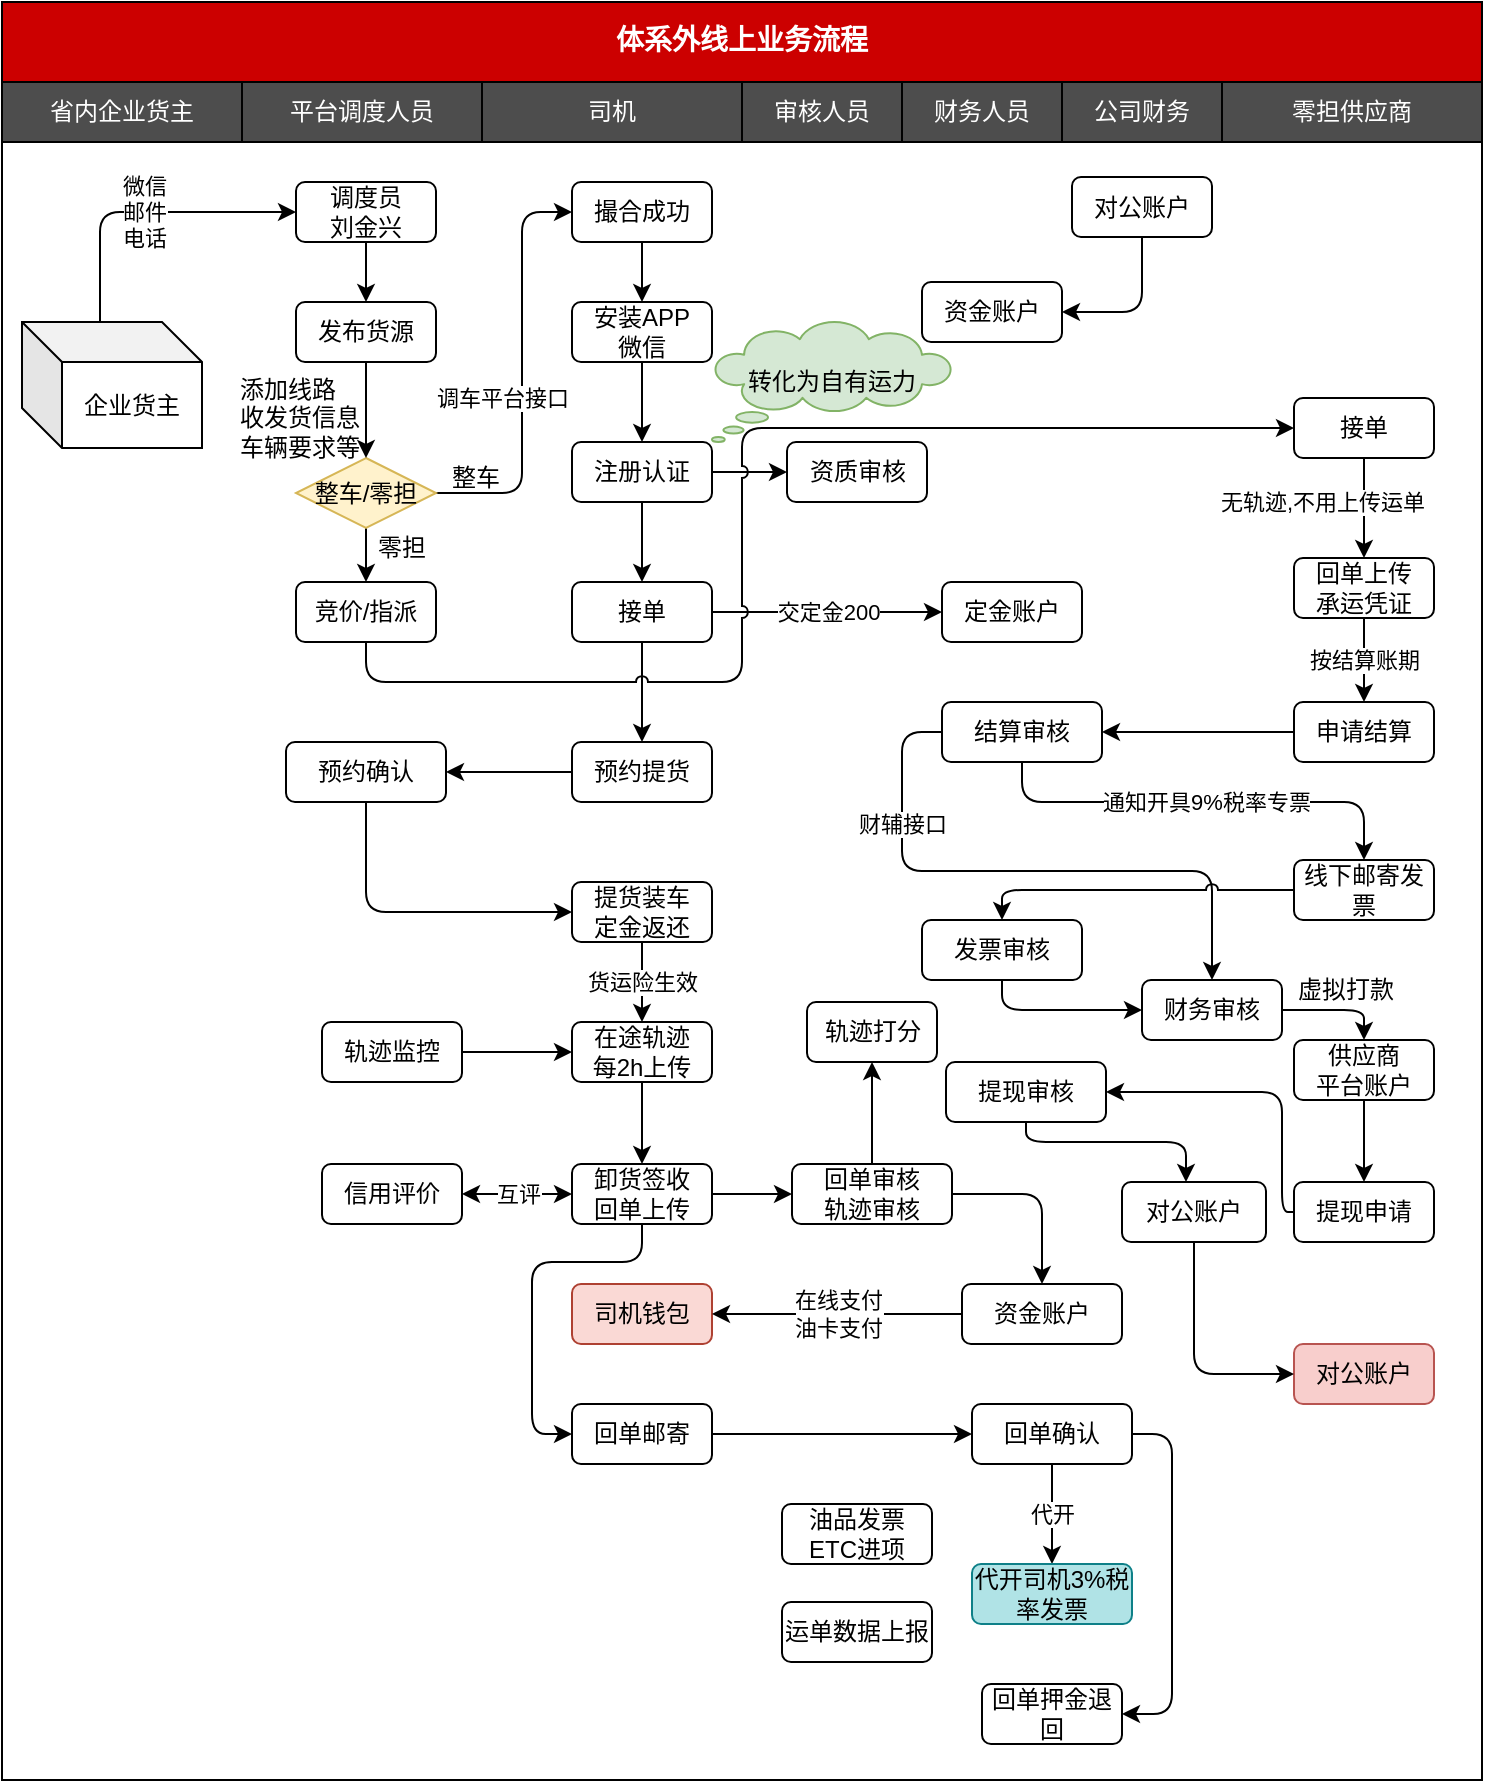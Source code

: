 <mxfile version="12.4.7" type="github">
  <diagram id="GqhF5LSO889hNfZmh-d_" name="第 1 页">
    <mxGraphModel dx="854" dy="478" grid="1" gridSize="10" guides="1" tooltips="1" connect="1" arrows="1" fold="1" page="1" pageScale="1" pageWidth="827" pageHeight="1169" math="0" shadow="0">
      <root>
        <mxCell id="0"/>
        <mxCell id="1" parent="0"/>
        <mxCell id="aDIp891v4BjhqhOBZq3--1" value="" style="rounded=0;whiteSpace=wrap;html=1;fontFamily=Courier New;fillColor=none;" parent="1" vertex="1">
          <mxGeometry x="80" y="90" width="740" height="849" as="geometry"/>
        </mxCell>
        <mxCell id="aDIp891v4BjhqhOBZq3--2" value="平台调度人员" style="rounded=0;whiteSpace=wrap;html=1;fillColor=#4D4D4D;fontColor=#FFFFFF;" parent="1" vertex="1">
          <mxGeometry x="200" y="90" width="120" height="30" as="geometry"/>
        </mxCell>
        <mxCell id="aDIp891v4BjhqhOBZq3--3" value="&lt;span style=&quot;white-space: normal&quot;&gt;司机&lt;/span&gt;" style="rounded=0;whiteSpace=wrap;html=1;fillColor=#4D4D4D;fontColor=#FFFFFF;" parent="1" vertex="1">
          <mxGeometry x="320" y="90" width="130" height="30" as="geometry"/>
        </mxCell>
        <mxCell id="aDIp891v4BjhqhOBZq3--4" value="审核人员" style="rounded=0;whiteSpace=wrap;html=1;fillColor=#4D4D4D;fontColor=#FFFFFF;" parent="1" vertex="1">
          <mxGeometry x="450" y="90" width="80" height="30" as="geometry"/>
        </mxCell>
        <mxCell id="aDIp891v4BjhqhOBZq3--5" value="体系外线上业务流程" style="rounded=0;whiteSpace=wrap;html=1;fillColor=#CC0000;fontColor=#FFFFFF;fontSize=14;fontStyle=1;fontFamily=Courier New;" parent="1" vertex="1">
          <mxGeometry x="80" y="50" width="740" height="40" as="geometry"/>
        </mxCell>
        <mxCell id="RPxg59pZoOXV4Jbev6hW-3" value="微信&lt;br&gt;邮件&lt;br&gt;电话" style="edgeStyle=orthogonalEdgeStyle;rounded=1;jumpStyle=arc;orthogonalLoop=1;jettySize=auto;html=1;entryX=0;entryY=0.5;entryDx=0;entryDy=0;startArrow=none;startFill=0;endArrow=classic;endFill=1;" parent="1" target="aDIp891v4BjhqhOBZq3--11" edge="1">
          <mxGeometry relative="1" as="geometry">
            <mxPoint x="129" y="210" as="sourcePoint"/>
            <Array as="points">
              <mxPoint x="129" y="155"/>
            </Array>
          </mxGeometry>
        </mxCell>
        <mxCell id="aDIp891v4BjhqhOBZq3--7" value="省内企业货主" style="rounded=0;whiteSpace=wrap;html=1;fillColor=#4D4D4D;fontColor=#FFFFFF;" parent="1" vertex="1">
          <mxGeometry x="80" y="90" width="120" height="30" as="geometry"/>
        </mxCell>
        <mxCell id="aDIp891v4BjhqhOBZq3--59" style="edgeStyle=orthogonalEdgeStyle;rounded=0;orthogonalLoop=1;jettySize=auto;html=1;entryX=0.5;entryY=0;entryDx=0;entryDy=0;" parent="1" source="aDIp891v4BjhqhOBZq3--11" target="aDIp891v4BjhqhOBZq3--58" edge="1">
          <mxGeometry relative="1" as="geometry"/>
        </mxCell>
        <mxCell id="aDIp891v4BjhqhOBZq3--11" value="调度员&lt;br&gt;刘金兴" style="rounded=1;whiteSpace=wrap;html=1;" parent="1" vertex="1">
          <mxGeometry x="227" y="140" width="70" height="30" as="geometry"/>
        </mxCell>
        <mxCell id="aDIp891v4BjhqhOBZq3--12" value="零担供应商" style="rounded=0;whiteSpace=wrap;html=1;fillColor=#4D4D4D;fontColor=#FFFFFF;" parent="1" vertex="1">
          <mxGeometry x="690" y="90" width="130" height="30" as="geometry"/>
        </mxCell>
        <mxCell id="aDIp891v4BjhqhOBZq3--14" value="按结算账期" style="edgeStyle=orthogonalEdgeStyle;rounded=1;comic=0;jumpStyle=gap;jumpSize=6;orthogonalLoop=1;jettySize=auto;html=1;shadow=0;exitX=0.5;exitY=1;exitDx=0;exitDy=0;" parent="1" source="aDIp891v4BjhqhOBZq3--98" target="aDIp891v4BjhqhOBZq3--19" edge="1">
          <mxGeometry relative="1" as="geometry">
            <mxPoint x="761" y="340" as="sourcePoint"/>
          </mxGeometry>
        </mxCell>
        <mxCell id="aDIp891v4BjhqhOBZq3--136" style="edgeStyle=orthogonalEdgeStyle;rounded=1;jumpStyle=arc;orthogonalLoop=1;jettySize=auto;html=1;entryX=1;entryY=0.5;entryDx=0;entryDy=0;exitX=0;exitY=0.5;exitDx=0;exitDy=0;" parent="1" source="aDIp891v4BjhqhOBZq3--19" target="aDIp891v4BjhqhOBZq3--25" edge="1">
          <mxGeometry relative="1" as="geometry">
            <mxPoint x="710" y="425" as="sourcePoint"/>
          </mxGeometry>
        </mxCell>
        <mxCell id="aDIp891v4BjhqhOBZq3--145" value="通知开具9%税率专票" style="edgeStyle=orthogonalEdgeStyle;rounded=1;jumpStyle=arc;orthogonalLoop=1;jettySize=auto;html=1;exitX=0.5;exitY=1;exitDx=0;exitDy=0;" parent="1" source="aDIp891v4BjhqhOBZq3--25" target="aDIp891v4BjhqhOBZq3--140" edge="1">
          <mxGeometry x="0.014" relative="1" as="geometry">
            <Array as="points">
              <mxPoint x="590" y="450"/>
              <mxPoint x="761" y="450"/>
            </Array>
            <mxPoint as="offset"/>
          </mxGeometry>
        </mxCell>
        <mxCell id="aDIp891v4BjhqhOBZq3--19" value="申请结算" style="rounded=1;whiteSpace=wrap;html=1;" parent="1" vertex="1">
          <mxGeometry x="726" y="400" width="70" height="30" as="geometry"/>
        </mxCell>
        <mxCell id="Va3li716RutP_-qDnmS4-33" value="财辅接口" style="edgeStyle=orthogonalEdgeStyle;rounded=1;jumpStyle=arc;orthogonalLoop=1;jettySize=auto;html=1;entryX=0.5;entryY=0;entryDx=0;entryDy=0;exitX=0;exitY=0.5;exitDx=0;exitDy=0;" edge="1" parent="1" source="aDIp891v4BjhqhOBZq3--25" target="aDIp891v4BjhqhOBZq3--148">
          <mxGeometry x="-0.558" relative="1" as="geometry">
            <mxPoint as="offset"/>
          </mxGeometry>
        </mxCell>
        <mxCell id="aDIp891v4BjhqhOBZq3--25" value="结算审核" style="rounded=1;whiteSpace=wrap;html=1;" parent="1" vertex="1">
          <mxGeometry x="550" y="400" width="80" height="30" as="geometry"/>
        </mxCell>
        <mxCell id="aDIp891v4BjhqhOBZq3--69" style="edgeStyle=orthogonalEdgeStyle;rounded=1;orthogonalLoop=1;jettySize=auto;html=1;entryX=0.5;entryY=0;entryDx=0;entryDy=0;" parent="1" source="aDIp891v4BjhqhOBZq3--30" target="aDIp891v4BjhqhOBZq3--68" edge="1">
          <mxGeometry relative="1" as="geometry"/>
        </mxCell>
        <mxCell id="aDIp891v4BjhqhOBZq3--30" value="撮合成功" style="rounded=1;whiteSpace=wrap;html=1;" parent="1" vertex="1">
          <mxGeometry x="365" y="140" width="70" height="30" as="geometry"/>
        </mxCell>
        <mxCell id="aDIp891v4BjhqhOBZq3--104" style="edgeStyle=orthogonalEdgeStyle;rounded=1;orthogonalLoop=1;jettySize=auto;html=1;" parent="1" source="aDIp891v4BjhqhOBZq3--32" target="aDIp891v4BjhqhOBZq3--74" edge="1">
          <mxGeometry relative="1" as="geometry"/>
        </mxCell>
        <mxCell id="aDIp891v4BjhqhOBZq3--111" style="edgeStyle=orthogonalEdgeStyle;rounded=1;jumpStyle=arc;orthogonalLoop=1;jettySize=auto;html=1;entryX=0;entryY=0.5;entryDx=0;entryDy=0;" parent="1" source="aDIp891v4BjhqhOBZq3--32" target="aDIp891v4BjhqhOBZq3--72" edge="1">
          <mxGeometry relative="1" as="geometry"/>
        </mxCell>
        <mxCell id="aDIp891v4BjhqhOBZq3--32" value="注册认证" style="rounded=1;whiteSpace=wrap;html=1;" parent="1" vertex="1">
          <mxGeometry x="365" y="270" width="70" height="30" as="geometry"/>
        </mxCell>
        <mxCell id="aDIp891v4BjhqhOBZq3--70" style="edgeStyle=orthogonalEdgeStyle;rounded=1;orthogonalLoop=1;jettySize=auto;html=1;entryX=0;entryY=0.5;entryDx=0;entryDy=0;" parent="1" source="aDIp891v4BjhqhOBZq3--35" target="aDIp891v4BjhqhOBZq3--44" edge="1">
          <mxGeometry relative="1" as="geometry"/>
        </mxCell>
        <mxCell id="aDIp891v4BjhqhOBZq3--153" style="edgeStyle=orthogonalEdgeStyle;rounded=1;jumpStyle=arc;orthogonalLoop=1;jettySize=auto;html=1;entryX=0;entryY=0.5;entryDx=0;entryDy=0;startArrow=none;startFill=0;" parent="1" source="aDIp891v4BjhqhOBZq3--35" target="aDIp891v4BjhqhOBZq3--47" edge="1">
          <mxGeometry relative="1" as="geometry">
            <Array as="points">
              <mxPoint x="400" y="680"/>
              <mxPoint x="345" y="680"/>
              <mxPoint x="345" y="766"/>
            </Array>
          </mxGeometry>
        </mxCell>
        <mxCell id="aDIp891v4BjhqhOBZq3--35" value="卸货签收&lt;br&gt;回单上传" style="rounded=1;whiteSpace=wrap;html=1;" parent="1" vertex="1">
          <mxGeometry x="365" y="631" width="70" height="30" as="geometry"/>
        </mxCell>
        <mxCell id="Va3li716RutP_-qDnmS4-40" style="edgeStyle=orthogonalEdgeStyle;rounded=1;jumpStyle=arc;orthogonalLoop=1;jettySize=auto;html=1;entryX=0.5;entryY=0;entryDx=0;entryDy=0;" edge="1" parent="1" source="aDIp891v4BjhqhOBZq3--36" target="RPxg59pZoOXV4Jbev6hW-12">
          <mxGeometry relative="1" as="geometry"/>
        </mxCell>
        <mxCell id="aDIp891v4BjhqhOBZq3--36" value="供应商&lt;br&gt;平台账户" style="rounded=1;whiteSpace=wrap;html=1;" parent="1" vertex="1">
          <mxGeometry x="726" y="569" width="70" height="30" as="geometry"/>
        </mxCell>
        <mxCell id="RPxg59pZoOXV4Jbev6hW-14" style="edgeStyle=orthogonalEdgeStyle;rounded=1;jumpStyle=arc;orthogonalLoop=1;jettySize=auto;html=1;entryX=1;entryY=0.5;entryDx=0;entryDy=0;startArrow=none;startFill=0;endArrow=classic;endFill=1;exitX=0;exitY=0.5;exitDx=0;exitDy=0;" parent="1" source="RPxg59pZoOXV4Jbev6hW-12" target="RPxg59pZoOXV4Jbev6hW-15" edge="1">
          <mxGeometry relative="1" as="geometry">
            <Array as="points">
              <mxPoint x="720" y="655"/>
              <mxPoint x="720" y="595"/>
            </Array>
          </mxGeometry>
        </mxCell>
        <mxCell id="RPxg59pZoOXV4Jbev6hW-12" value="提现申请" style="rounded=1;whiteSpace=wrap;html=1;" parent="1" vertex="1">
          <mxGeometry x="726" y="640" width="70" height="30" as="geometry"/>
        </mxCell>
        <mxCell id="RPxg59pZoOXV4Jbev6hW-17" value="对公账户" style="rounded=1;whiteSpace=wrap;html=1;fillColor=#f8cecc;strokeColor=#b85450;" parent="1" vertex="1">
          <mxGeometry x="726" y="721" width="70" height="30" as="geometry"/>
        </mxCell>
        <mxCell id="Va3li716RutP_-qDnmS4-36" style="edgeStyle=orthogonalEdgeStyle;rounded=1;jumpStyle=arc;orthogonalLoop=1;jettySize=auto;html=1;entryX=0;entryY=0.5;entryDx=0;entryDy=0;exitX=0.5;exitY=1;exitDx=0;exitDy=0;" edge="1" parent="1" source="aDIp891v4BjhqhOBZq3--37" target="aDIp891v4BjhqhOBZq3--148">
          <mxGeometry relative="1" as="geometry">
            <Array as="points">
              <mxPoint x="580" y="554"/>
            </Array>
          </mxGeometry>
        </mxCell>
        <mxCell id="aDIp891v4BjhqhOBZq3--37" value="发票审核" style="rounded=1;whiteSpace=wrap;html=1;" parent="1" vertex="1">
          <mxGeometry x="540" y="509" width="80" height="30" as="geometry"/>
        </mxCell>
        <mxCell id="aDIp891v4BjhqhOBZq3--61" value="调车平台接口" style="edgeStyle=orthogonalEdgeStyle;rounded=1;orthogonalLoop=1;jettySize=auto;html=1;entryX=0;entryY=0.5;entryDx=0;entryDy=0;exitX=1;exitY=0.5;exitDx=0;exitDy=0;" parent="1" source="aDIp891v4BjhqhOBZq3--38" target="aDIp891v4BjhqhOBZq3--30" edge="1">
          <mxGeometry x="-0.134" y="10" relative="1" as="geometry">
            <mxPoint x="365" y="153" as="targetPoint"/>
            <Array as="points">
              <mxPoint x="340" y="296"/>
              <mxPoint x="340" y="155"/>
            </Array>
            <mxPoint as="offset"/>
          </mxGeometry>
        </mxCell>
        <mxCell id="aDIp891v4BjhqhOBZq3--121" style="edgeStyle=orthogonalEdgeStyle;rounded=1;jumpStyle=arc;orthogonalLoop=1;jettySize=auto;html=1;entryX=0.5;entryY=0;entryDx=0;entryDy=0;" parent="1" source="aDIp891v4BjhqhOBZq3--38" target="aDIp891v4BjhqhOBZq3--120" edge="1">
          <mxGeometry relative="1" as="geometry"/>
        </mxCell>
        <mxCell id="aDIp891v4BjhqhOBZq3--38" value="整车/零担" style="rhombus;whiteSpace=wrap;html=1;strokeColor=#d6b656;fillColor=#fff2cc;" parent="1" vertex="1">
          <mxGeometry x="227" y="278" width="70" height="35" as="geometry"/>
        </mxCell>
        <mxCell id="aDIp891v4BjhqhOBZq3--115" style="edgeStyle=orthogonalEdgeStyle;rounded=1;jumpStyle=arc;orthogonalLoop=1;jettySize=auto;html=1;entryX=0.5;entryY=0;entryDx=0;entryDy=0;" parent="1" source="aDIp891v4BjhqhOBZq3--44" target="aDIp891v4BjhqhOBZq3--88" edge="1">
          <mxGeometry relative="1" as="geometry"/>
        </mxCell>
        <mxCell id="Va3li716RutP_-qDnmS4-42" value="" style="edgeStyle=orthogonalEdgeStyle;rounded=1;jumpStyle=arc;orthogonalLoop=1;jettySize=auto;html=1;" edge="1" parent="1" source="aDIp891v4BjhqhOBZq3--44" target="Va3li716RutP_-qDnmS4-41">
          <mxGeometry relative="1" as="geometry"/>
        </mxCell>
        <mxCell id="aDIp891v4BjhqhOBZq3--44" value="回单审核&lt;br&gt;轨迹审核" style="rounded=1;whiteSpace=wrap;html=1;" parent="1" vertex="1">
          <mxGeometry x="475" y="631" width="80" height="30" as="geometry"/>
        </mxCell>
        <mxCell id="Va3li716RutP_-qDnmS4-41" value="轨迹打分" style="rounded=1;whiteSpace=wrap;html=1;" vertex="1" parent="1">
          <mxGeometry x="482.5" y="550" width="65" height="30" as="geometry"/>
        </mxCell>
        <mxCell id="aDIp891v4BjhqhOBZq3--45" value="司机钱包" style="rounded=1;whiteSpace=wrap;html=1;fillColor=#fad9d5;strokeColor=#ae4132;" parent="1" vertex="1">
          <mxGeometry x="365" y="691" width="70" height="30" as="geometry"/>
        </mxCell>
        <mxCell id="aDIp891v4BjhqhOBZq3--92" style="edgeStyle=orthogonalEdgeStyle;rounded=1;orthogonalLoop=1;jettySize=auto;html=1;entryX=0;entryY=0.5;entryDx=0;entryDy=0;" parent="1" source="aDIp891v4BjhqhOBZq3--47" target="aDIp891v4BjhqhOBZq3--53" edge="1">
          <mxGeometry relative="1" as="geometry"/>
        </mxCell>
        <mxCell id="aDIp891v4BjhqhOBZq3--47" value="回单邮寄" style="rounded=1;whiteSpace=wrap;html=1;" parent="1" vertex="1">
          <mxGeometry x="365" y="751" width="70" height="30" as="geometry"/>
        </mxCell>
        <mxCell id="aDIp891v4BjhqhOBZq3--52" value="代开" style="edgeStyle=orthogonalEdgeStyle;rounded=1;comic=0;jumpStyle=gap;jumpSize=6;orthogonalLoop=1;jettySize=auto;html=1;shadow=0;startArrow=none;startFill=0;strokeColor=#000000;" parent="1" source="aDIp891v4BjhqhOBZq3--53" target="aDIp891v4BjhqhOBZq3--54" edge="1">
          <mxGeometry relative="1" as="geometry"/>
        </mxCell>
        <mxCell id="aDIp891v4BjhqhOBZq3--94" style="edgeStyle=orthogonalEdgeStyle;rounded=1;orthogonalLoop=1;jettySize=auto;html=1;entryX=1;entryY=0.5;entryDx=0;entryDy=0;" parent="1" source="aDIp891v4BjhqhOBZq3--53" target="aDIp891v4BjhqhOBZq3--93" edge="1">
          <mxGeometry relative="1" as="geometry">
            <Array as="points">
              <mxPoint x="665" y="766"/>
              <mxPoint x="665" y="906"/>
            </Array>
          </mxGeometry>
        </mxCell>
        <mxCell id="aDIp891v4BjhqhOBZq3--53" value="回单确认" style="rounded=1;whiteSpace=wrap;html=1;" parent="1" vertex="1">
          <mxGeometry x="565" y="751" width="80" height="30" as="geometry"/>
        </mxCell>
        <mxCell id="aDIp891v4BjhqhOBZq3--54" value="代开司机3%税率发票" style="rounded=1;whiteSpace=wrap;html=1;fillColor=#b0e3e6;strokeColor=#0e8088;" parent="1" vertex="1">
          <mxGeometry x="565" y="831" width="80" height="30" as="geometry"/>
        </mxCell>
        <mxCell id="aDIp891v4BjhqhOBZq3--60" style="edgeStyle=orthogonalEdgeStyle;rounded=0;orthogonalLoop=1;jettySize=auto;html=1;entryX=0.5;entryY=0;entryDx=0;entryDy=0;" parent="1" source="aDIp891v4BjhqhOBZq3--58" target="aDIp891v4BjhqhOBZq3--38" edge="1">
          <mxGeometry relative="1" as="geometry"/>
        </mxCell>
        <mxCell id="aDIp891v4BjhqhOBZq3--58" value="发布货源" style="rounded=1;whiteSpace=wrap;html=1;" parent="1" vertex="1">
          <mxGeometry x="227" y="200" width="70" height="30" as="geometry"/>
        </mxCell>
        <mxCell id="aDIp891v4BjhqhOBZq3--63" value="整车" style="text;html=1;strokeColor=none;fillColor=none;align=center;verticalAlign=middle;whiteSpace=wrap;rounded=0;" parent="1" vertex="1">
          <mxGeometry x="297" y="278" width="40" height="20" as="geometry"/>
        </mxCell>
        <mxCell id="aDIp891v4BjhqhOBZq3--71" style="edgeStyle=orthogonalEdgeStyle;rounded=1;orthogonalLoop=1;jettySize=auto;html=1;entryX=0.5;entryY=0;entryDx=0;entryDy=0;" parent="1" source="aDIp891v4BjhqhOBZq3--68" target="aDIp891v4BjhqhOBZq3--32" edge="1">
          <mxGeometry relative="1" as="geometry"/>
        </mxCell>
        <mxCell id="aDIp891v4BjhqhOBZq3--68" value="安装APP&lt;br&gt;微信" style="rounded=1;whiteSpace=wrap;html=1;" parent="1" vertex="1">
          <mxGeometry x="365" y="200" width="70" height="30" as="geometry"/>
        </mxCell>
        <mxCell id="aDIp891v4BjhqhOBZq3--72" value="资质审核" style="rounded=1;whiteSpace=wrap;html=1;" parent="1" vertex="1">
          <mxGeometry x="472.5" y="270" width="70" height="30" as="geometry"/>
        </mxCell>
        <mxCell id="aDIp891v4BjhqhOBZq3--77" value="" style="edgeStyle=orthogonalEdgeStyle;rounded=1;orthogonalLoop=1;jettySize=auto;html=1;" parent="1" source="aDIp891v4BjhqhOBZq3--74" target="aDIp891v4BjhqhOBZq3--76" edge="1">
          <mxGeometry relative="1" as="geometry"/>
        </mxCell>
        <mxCell id="aDIp891v4BjhqhOBZq3--81" value="交定金200" style="edgeStyle=orthogonalEdgeStyle;rounded=1;orthogonalLoop=1;jettySize=auto;html=1;entryX=0;entryY=0.5;entryDx=0;entryDy=0;" parent="1" source="aDIp891v4BjhqhOBZq3--74" target="aDIp891v4BjhqhOBZq3--80" edge="1">
          <mxGeometry relative="1" as="geometry"/>
        </mxCell>
        <mxCell id="aDIp891v4BjhqhOBZq3--74" value="接单" style="rounded=1;whiteSpace=wrap;html=1;" parent="1" vertex="1">
          <mxGeometry x="365" y="340" width="70" height="30" as="geometry"/>
        </mxCell>
        <mxCell id="aDIp891v4BjhqhOBZq3--79" style="edgeStyle=orthogonalEdgeStyle;rounded=1;orthogonalLoop=1;jettySize=auto;html=1;entryX=1;entryY=0.5;entryDx=0;entryDy=0;" parent="1" source="aDIp891v4BjhqhOBZq3--76" target="aDIp891v4BjhqhOBZq3--78" edge="1">
          <mxGeometry relative="1" as="geometry"/>
        </mxCell>
        <mxCell id="aDIp891v4BjhqhOBZq3--76" value="预约提货" style="rounded=1;whiteSpace=wrap;html=1;" parent="1" vertex="1">
          <mxGeometry x="365" y="420" width="70" height="30" as="geometry"/>
        </mxCell>
        <mxCell id="Va3li716RutP_-qDnmS4-15" style="edgeStyle=orthogonalEdgeStyle;rounded=1;jumpStyle=arc;orthogonalLoop=1;jettySize=auto;html=1;entryX=0;entryY=0.5;entryDx=0;entryDy=0;exitX=0.5;exitY=1;exitDx=0;exitDy=0;" edge="1" parent="1" source="aDIp891v4BjhqhOBZq3--78" target="aDIp891v4BjhqhOBZq3--82">
          <mxGeometry relative="1" as="geometry">
            <Array as="points">
              <mxPoint x="262" y="480"/>
              <mxPoint x="262" y="525"/>
            </Array>
          </mxGeometry>
        </mxCell>
        <mxCell id="aDIp891v4BjhqhOBZq3--78" value="预约确认" style="rounded=1;whiteSpace=wrap;html=1;" parent="1" vertex="1">
          <mxGeometry x="222" y="420" width="80" height="30" as="geometry"/>
        </mxCell>
        <mxCell id="aDIp891v4BjhqhOBZq3--80" value="定金账户" style="rounded=1;whiteSpace=wrap;html=1;" parent="1" vertex="1">
          <mxGeometry x="550" y="340" width="70" height="30" as="geometry"/>
        </mxCell>
        <mxCell id="aDIp891v4BjhqhOBZq3--85" value="货运险生效" style="edgeStyle=orthogonalEdgeStyle;rounded=1;orthogonalLoop=1;jettySize=auto;html=1;" parent="1" source="aDIp891v4BjhqhOBZq3--82" target="aDIp891v4BjhqhOBZq3--84" edge="1">
          <mxGeometry relative="1" as="geometry"/>
        </mxCell>
        <mxCell id="aDIp891v4BjhqhOBZq3--82" value="提货装车&lt;br&gt;定金返还" style="rounded=1;whiteSpace=wrap;html=1;" parent="1" vertex="1">
          <mxGeometry x="365" y="490" width="70" height="30" as="geometry"/>
        </mxCell>
        <mxCell id="aDIp891v4BjhqhOBZq3--87" style="edgeStyle=orthogonalEdgeStyle;rounded=1;orthogonalLoop=1;jettySize=auto;html=1;entryX=0.5;entryY=0;entryDx=0;entryDy=0;" parent="1" source="aDIp891v4BjhqhOBZq3--84" target="aDIp891v4BjhqhOBZq3--35" edge="1">
          <mxGeometry relative="1" as="geometry"/>
        </mxCell>
        <mxCell id="aDIp891v4BjhqhOBZq3--84" value="在途轨迹&lt;br&gt;每2h上传" style="rounded=1;whiteSpace=wrap;html=1;" parent="1" vertex="1">
          <mxGeometry x="365" y="560" width="70" height="30" as="geometry"/>
        </mxCell>
        <mxCell id="aDIp891v4BjhqhOBZq3--86" value="资金账户" style="rounded=1;whiteSpace=wrap;html=1;" parent="1" vertex="1">
          <mxGeometry x="540" y="190" width="70" height="30" as="geometry"/>
        </mxCell>
        <mxCell id="aDIp891v4BjhqhOBZq3--90" value="在线支付&lt;br&gt;油卡支付" style="edgeStyle=orthogonalEdgeStyle;rounded=1;orthogonalLoop=1;jettySize=auto;html=1;" parent="1" source="aDIp891v4BjhqhOBZq3--88" target="aDIp891v4BjhqhOBZq3--45" edge="1">
          <mxGeometry relative="1" as="geometry"/>
        </mxCell>
        <mxCell id="aDIp891v4BjhqhOBZq3--88" value="资金账户" style="rounded=1;whiteSpace=wrap;html=1;" parent="1" vertex="1">
          <mxGeometry x="560" y="691" width="80" height="30" as="geometry"/>
        </mxCell>
        <mxCell id="aDIp891v4BjhqhOBZq3--93" value="回单押金退回" style="rounded=1;whiteSpace=wrap;html=1;" parent="1" vertex="1">
          <mxGeometry x="570" y="891" width="70" height="30" as="geometry"/>
        </mxCell>
        <mxCell id="aDIp891v4BjhqhOBZq3--97" value="添加线路&lt;br&gt;收发货信息&lt;br&gt;车辆要求等" style="text;html=1;" parent="1" vertex="1">
          <mxGeometry x="197" y="230" width="60" height="30" as="geometry"/>
        </mxCell>
        <mxCell id="aDIp891v4BjhqhOBZq3--98" value="回单上传&lt;br&gt;承运凭证" style="rounded=1;whiteSpace=wrap;html=1;" parent="1" vertex="1">
          <mxGeometry x="726" y="328" width="70" height="30" as="geometry"/>
        </mxCell>
        <mxCell id="aDIp891v4BjhqhOBZq3--99" value="无轨迹,不用上传运单" style="edgeStyle=orthogonalEdgeStyle;rounded=1;orthogonalLoop=1;jettySize=auto;html=1;entryX=0.5;entryY=0;entryDx=0;entryDy=0;" parent="1" source="aDIp891v4BjhqhOBZq3--100" target="aDIp891v4BjhqhOBZq3--98" edge="1">
          <mxGeometry x="-0.12" y="-21" relative="1" as="geometry">
            <mxPoint as="offset"/>
          </mxGeometry>
        </mxCell>
        <mxCell id="aDIp891v4BjhqhOBZq3--100" value="接单" style="rounded=1;whiteSpace=wrap;html=1;" parent="1" vertex="1">
          <mxGeometry x="726" y="248" width="70" height="30" as="geometry"/>
        </mxCell>
        <mxCell id="aDIp891v4BjhqhOBZq3--108" value="零担" style="text;html=1;strokeColor=none;fillColor=none;align=center;verticalAlign=middle;whiteSpace=wrap;rounded=0;" parent="1" vertex="1">
          <mxGeometry x="260" y="313" width="40" height="20" as="geometry"/>
        </mxCell>
        <mxCell id="aDIp891v4BjhqhOBZq3--112" value="财务人员" style="rounded=0;whiteSpace=wrap;html=1;fillColor=#4D4D4D;fontColor=#FFFFFF;" parent="1" vertex="1">
          <mxGeometry x="530" y="90" width="80" height="30" as="geometry"/>
        </mxCell>
        <mxCell id="aDIp891v4BjhqhOBZq3--154" style="edgeStyle=orthogonalEdgeStyle;rounded=1;jumpStyle=arc;orthogonalLoop=1;jettySize=auto;html=1;entryX=0;entryY=0.5;entryDx=0;entryDy=0;startArrow=none;startFill=0;exitX=0.5;exitY=1;exitDx=0;exitDy=0;" parent="1" source="aDIp891v4BjhqhOBZq3--120" target="aDIp891v4BjhqhOBZq3--100" edge="1">
          <mxGeometry relative="1" as="geometry">
            <Array as="points">
              <mxPoint x="262" y="390"/>
              <mxPoint x="450" y="390"/>
              <mxPoint x="450" y="263"/>
            </Array>
          </mxGeometry>
        </mxCell>
        <mxCell id="aDIp891v4BjhqhOBZq3--120" value="竞价/指派" style="rounded=1;whiteSpace=wrap;html=1;" parent="1" vertex="1">
          <mxGeometry x="227" y="340" width="70" height="30" as="geometry"/>
        </mxCell>
        <mxCell id="aDIp891v4BjhqhOBZq3--133" style="edgeStyle=orthogonalEdgeStyle;rounded=1;jumpStyle=arc;orthogonalLoop=1;jettySize=auto;html=1;entryX=0;entryY=0.5;entryDx=0;entryDy=0;" parent="1" source="aDIp891v4BjhqhOBZq3--130" target="aDIp891v4BjhqhOBZq3--84" edge="1">
          <mxGeometry relative="1" as="geometry"/>
        </mxCell>
        <mxCell id="aDIp891v4BjhqhOBZq3--130" value="轨迹监控" style="rounded=1;whiteSpace=wrap;html=1;" parent="1" vertex="1">
          <mxGeometry x="240" y="560" width="70" height="30" as="geometry"/>
        </mxCell>
        <mxCell id="aDIp891v4BjhqhOBZq3--146" style="edgeStyle=orthogonalEdgeStyle;rounded=1;jumpStyle=arc;orthogonalLoop=1;jettySize=auto;html=1;entryX=0.5;entryY=0;entryDx=0;entryDy=0;exitX=0;exitY=0.5;exitDx=0;exitDy=0;" parent="1" source="aDIp891v4BjhqhOBZq3--140" target="aDIp891v4BjhqhOBZq3--37" edge="1">
          <mxGeometry relative="1" as="geometry">
            <mxPoint x="675" y="485" as="sourcePoint"/>
            <Array as="points">
              <mxPoint x="580" y="494"/>
            </Array>
          </mxGeometry>
        </mxCell>
        <mxCell id="aDIp891v4BjhqhOBZq3--140" value="线下邮寄发票" style="rounded=1;whiteSpace=wrap;html=1;" parent="1" vertex="1">
          <mxGeometry x="726" y="479" width="70" height="30" as="geometry"/>
        </mxCell>
        <mxCell id="Va3li716RutP_-qDnmS4-37" style="edgeStyle=orthogonalEdgeStyle;rounded=1;jumpStyle=arc;orthogonalLoop=1;jettySize=auto;html=1;entryX=0.5;entryY=0;entryDx=0;entryDy=0;" edge="1" parent="1" source="aDIp891v4BjhqhOBZq3--148" target="aDIp891v4BjhqhOBZq3--36">
          <mxGeometry relative="1" as="geometry">
            <Array as="points">
              <mxPoint x="761" y="554"/>
            </Array>
          </mxGeometry>
        </mxCell>
        <mxCell id="aDIp891v4BjhqhOBZq3--148" value="财务审核" style="rounded=1;whiteSpace=wrap;html=1;" parent="1" vertex="1">
          <mxGeometry x="650" y="539" width="70" height="30" as="geometry"/>
        </mxCell>
        <mxCell id="aDIp891v4BjhqhOBZq3--152" value="互评" style="edgeStyle=orthogonalEdgeStyle;rounded=1;jumpStyle=arc;orthogonalLoop=1;jettySize=auto;html=1;entryX=0;entryY=0.5;entryDx=0;entryDy=0;startArrow=classic;startFill=1;" parent="1" source="aDIp891v4BjhqhOBZq3--151" target="aDIp891v4BjhqhOBZq3--35" edge="1">
          <mxGeometry relative="1" as="geometry"/>
        </mxCell>
        <mxCell id="aDIp891v4BjhqhOBZq3--151" value="信用评价" style="rounded=1;whiteSpace=wrap;html=1;" parent="1" vertex="1">
          <mxGeometry x="240" y="631" width="70" height="30" as="geometry"/>
        </mxCell>
        <mxCell id="aDIp891v4BjhqhOBZq3--159" value="转化为自有运力" style="whiteSpace=wrap;html=1;shape=mxgraph.basic.cloud_callout;fillColor=#d5e8d4;strokeColor=#82b366;" parent="1" vertex="1">
          <mxGeometry x="435" y="210" width="120" height="60" as="geometry"/>
        </mxCell>
        <mxCell id="aDIp891v4BjhqhOBZq3--160" value="油品发票&lt;br&gt;ETC进项" style="rounded=1;whiteSpace=wrap;html=1;" parent="1" vertex="1">
          <mxGeometry x="470" y="801" width="75" height="30" as="geometry"/>
        </mxCell>
        <mxCell id="aDIp891v4BjhqhOBZq3--161" value="运单数据上报" style="rounded=1;whiteSpace=wrap;html=1;" parent="1" vertex="1">
          <mxGeometry x="470" y="850" width="75" height="30" as="geometry"/>
        </mxCell>
        <mxCell id="RPxg59pZoOXV4Jbev6hW-6" value="公司财务" style="rounded=0;whiteSpace=wrap;html=1;fillColor=#4D4D4D;fontColor=#FFFFFF;" parent="1" vertex="1">
          <mxGeometry x="610" y="90" width="80" height="30" as="geometry"/>
        </mxCell>
        <mxCell id="RPxg59pZoOXV4Jbev6hW-10" style="edgeStyle=orthogonalEdgeStyle;rounded=1;jumpStyle=arc;orthogonalLoop=1;jettySize=auto;html=1;entryX=1;entryY=0.5;entryDx=0;entryDy=0;startArrow=none;startFill=0;endArrow=classic;endFill=1;exitX=0.5;exitY=1;exitDx=0;exitDy=0;" parent="1" source="RPxg59pZoOXV4Jbev6hW-7" target="aDIp891v4BjhqhOBZq3--86" edge="1">
          <mxGeometry relative="1" as="geometry"/>
        </mxCell>
        <mxCell id="RPxg59pZoOXV4Jbev6hW-7" value="对公账户" style="rounded=1;whiteSpace=wrap;html=1;" parent="1" vertex="1">
          <mxGeometry x="615" y="137.5" width="70" height="30" as="geometry"/>
        </mxCell>
        <mxCell id="RPxg59pZoOXV4Jbev6hW-20" style="edgeStyle=orthogonalEdgeStyle;rounded=1;jumpStyle=arc;orthogonalLoop=1;jettySize=auto;html=1;startArrow=none;startFill=0;endArrow=classic;endFill=1;exitX=0.5;exitY=1;exitDx=0;exitDy=0;" parent="1" source="RPxg59pZoOXV4Jbev6hW-15" target="RPxg59pZoOXV4Jbev6hW-19" edge="1">
          <mxGeometry relative="1" as="geometry">
            <Array as="points">
              <mxPoint x="592" y="620"/>
              <mxPoint x="672" y="620"/>
            </Array>
          </mxGeometry>
        </mxCell>
        <mxCell id="RPxg59pZoOXV4Jbev6hW-15" value="提现审核" style="rounded=1;whiteSpace=wrap;html=1;" parent="1" vertex="1">
          <mxGeometry x="552" y="580" width="80" height="30" as="geometry"/>
        </mxCell>
        <mxCell id="RPxg59pZoOXV4Jbev6hW-21" style="edgeStyle=orthogonalEdgeStyle;rounded=1;jumpStyle=arc;orthogonalLoop=1;jettySize=auto;html=1;entryX=0;entryY=0.5;entryDx=0;entryDy=0;startArrow=none;startFill=0;endArrow=classic;endFill=1;exitX=0.5;exitY=1;exitDx=0;exitDy=0;" parent="1" source="RPxg59pZoOXV4Jbev6hW-19" target="RPxg59pZoOXV4Jbev6hW-17" edge="1">
          <mxGeometry relative="1" as="geometry"/>
        </mxCell>
        <mxCell id="RPxg59pZoOXV4Jbev6hW-19" value="对公账户" style="rounded=1;whiteSpace=wrap;html=1;" parent="1" vertex="1">
          <mxGeometry x="640" y="640" width="72" height="30" as="geometry"/>
        </mxCell>
        <mxCell id="Va3li716RutP_-qDnmS4-20" style="edgeStyle=orthogonalEdgeStyle;rounded=1;jumpStyle=arc;orthogonalLoop=1;jettySize=auto;html=1;exitX=0.5;exitY=1;exitDx=0;exitDy=0;" edge="1" parent="1" source="aDIp891v4BjhqhOBZq3--97" target="aDIp891v4BjhqhOBZq3--97">
          <mxGeometry relative="1" as="geometry"/>
        </mxCell>
        <mxCell id="Va3li716RutP_-qDnmS4-28" value="企业货主" style="shape=cube;whiteSpace=wrap;html=1;boundedLbl=1;backgroundOutline=1;darkOpacity=0.05;darkOpacity2=0.1;strokeColor=#000000;fillColor=none;" vertex="1" parent="1">
          <mxGeometry x="90" y="210" width="90" height="63" as="geometry"/>
        </mxCell>
        <mxCell id="Va3li716RutP_-qDnmS4-38" value="虚拟打款" style="text;html=1;strokeColor=none;fillColor=none;align=center;verticalAlign=middle;whiteSpace=wrap;rounded=0;" vertex="1" parent="1">
          <mxGeometry x="725" y="534" width="54" height="20" as="geometry"/>
        </mxCell>
      </root>
    </mxGraphModel>
  </diagram>
</mxfile>
